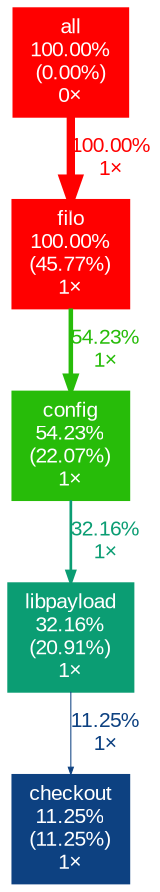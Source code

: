 digraph {
	graph [fontname=Arial, nodesep=0.125, ranksep=0.25];
	node [fontcolor=white, fontname=Arial, height=0, shape=box, style=filled, width=0];
	edge [fontname=Arial];
	all [color="#ff0000", fontcolor="#ffffff", fontsize="10.00", label="all\n100.00%\n(0.00%)\n0×"];
	all -> filo [arrowsize="1.00", color="#ff0000", fontcolor="#ff0000", fontsize="10.00", label="100.00%\n1×", labeldistance="4.00", penwidth="4.00"];
	checkout [color="#0d4181", fontcolor="#ffffff", fontsize="10.00", label="checkout\n11.25%\n(11.25%)\n1×"];
	config [color="#27bc09", fontcolor="#ffffff", fontsize="10.00", label="config\n54.23%\n(22.07%)\n1×"];
	config -> libpayload [arrowsize="0.57", color="#0b9d73", fontcolor="#0b9d73", fontsize="10.00", label="32.16%\n1×", labeldistance="1.29", penwidth="1.29"];
	filo [color="#ff0000", fontcolor="#ffffff", fontsize="10.00", label="filo\n100.00%\n(45.77%)\n1×"];
	filo -> config [arrowsize="0.74", color="#27bc09", fontcolor="#27bc09", fontsize="10.00", label="54.23%\n1×", labeldistance="2.17", penwidth="2.17"];
	libpayload [color="#0b9d73", fontcolor="#ffffff", fontsize="10.00", label="libpayload\n32.16%\n(20.91%)\n1×"];
	libpayload -> checkout [arrowsize="0.35", color="#0d4181", fontcolor="#0d4181", fontsize="10.00", label="11.25%\n1×", labeldistance="0.50", penwidth="0.50"];
}
